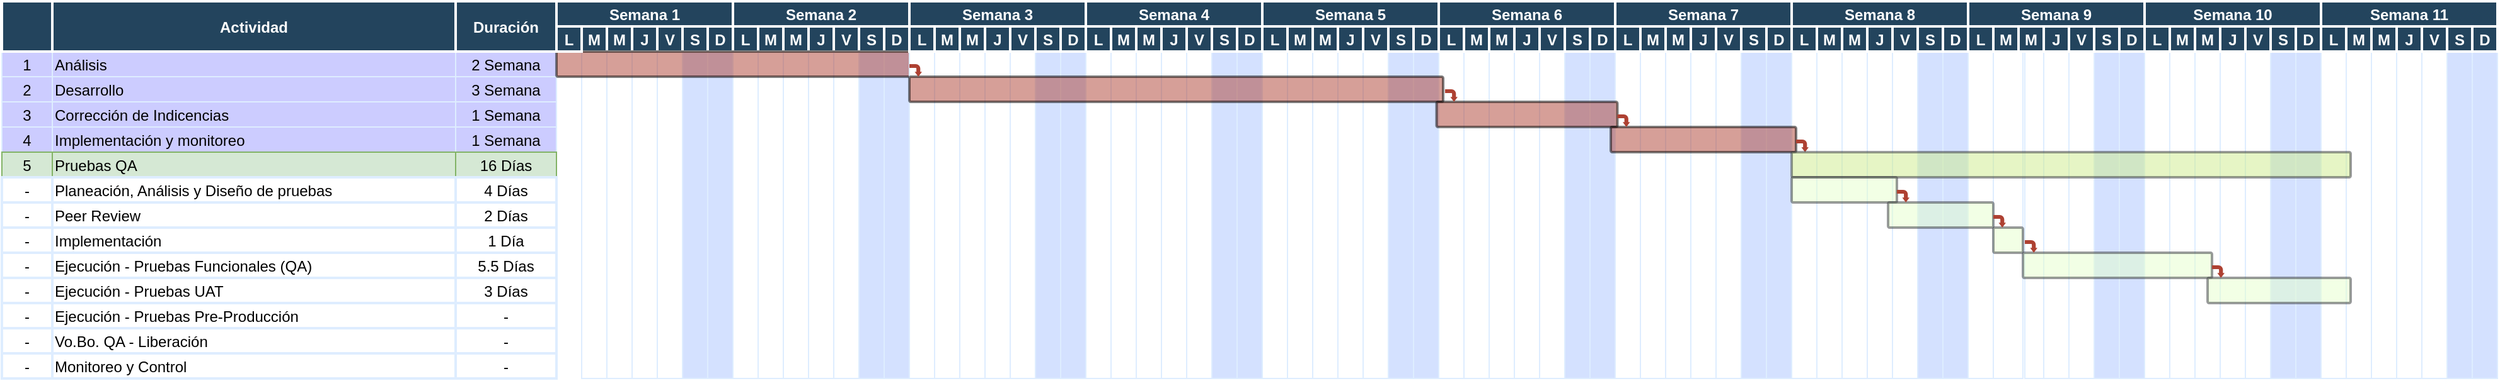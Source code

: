<mxfile version="22.1.18" type="github">
  <diagram name="Page-1" id="8378b5f6-a2b2-b727-a746-972ab9d02e00">
    <mxGraphModel dx="1467" dy="807" grid="1" gridSize="10" guides="1" tooltips="1" connect="0" arrows="1" fold="1" page="1" pageScale="1.5" pageWidth="1169" pageHeight="827" background="none" math="0" shadow="0">
      <root>
        <mxCell id="0" />
        <mxCell id="1" parent="0" />
        <mxCell id="63" value="1" style="strokeColor=#DEEDFF;fillColor=#CCCCFF;" parent="1" vertex="1">
          <mxGeometry x="246.5" y="380" width="40" height="20" as="geometry" />
        </mxCell>
        <mxCell id="64" value="Análisis" style="align=left;strokeColor=#DEEDFF;fillColor=#CCCCFF;" parent="1" vertex="1">
          <mxGeometry x="286.5" y="380" width="320" height="20" as="geometry" />
        </mxCell>
        <mxCell id="65" value="2 Semana" style="strokeColor=#DEEDFF;fillColor=#CCCCFF;" parent="1" vertex="1">
          <mxGeometry x="606.5" y="380" width="80.0" height="20" as="geometry" />
        </mxCell>
        <mxCell id="69" value="2" style="strokeColor=#DEEDFF;fillColor=#CCCCFF;" parent="1" vertex="1">
          <mxGeometry x="246.5" y="400.0" width="40" height="20" as="geometry" />
        </mxCell>
        <mxCell id="70" value="Desarrollo" style="align=left;strokeColor=#DEEDFF;fillColor=#CCCCFF;" parent="1" vertex="1">
          <mxGeometry x="286.5" y="400.0" width="320.0" height="20" as="geometry" />
        </mxCell>
        <mxCell id="71" value="3 Semana" style="strokeColor=#DEEDFF;fillColor=#CCCCFF;" parent="1" vertex="1">
          <mxGeometry x="606.5" y="400.0" width="80.0" height="20" as="geometry" />
        </mxCell>
        <mxCell id="74" value="3" style="strokeColor=#DEEDFF;fillColor=#CCCCFF;" parent="1" vertex="1">
          <mxGeometry x="246.5" y="420.0" width="40" height="20" as="geometry" />
        </mxCell>
        <mxCell id="75" value="Corrección de Indicencias" style="align=left;strokeColor=#DEEDFF;fillColor=#CCCCFF;" parent="1" vertex="1">
          <mxGeometry x="286.5" y="420.0" width="320.0" height="20.0" as="geometry" />
        </mxCell>
        <mxCell id="76" value="1 Semana" style="strokeColor=#DEEDFF;fillColor=#CCCCFF;" parent="1" vertex="1">
          <mxGeometry x="606.5" y="420.0" width="80.0" height="20" as="geometry" />
        </mxCell>
        <mxCell id="79" value="4" style="strokeColor=#DEEDFF;fillColor=#CCCCFF;" parent="1" vertex="1">
          <mxGeometry x="246.5" y="440.0" width="40" height="20" as="geometry" />
        </mxCell>
        <mxCell id="80" value="Implementación y monitoreo" style="align=left;strokeColor=#DEEDFF;fillColor=#CCCCFF;" parent="1" vertex="1">
          <mxGeometry x="286.5" y="440.0" width="320" height="20" as="geometry" />
        </mxCell>
        <mxCell id="81" value="1 Semana" style="strokeColor=#DEEDFF;fillColor=#CCCCFF;" parent="1" vertex="1">
          <mxGeometry x="606.5" y="440.0" width="80.0" height="20" as="geometry" />
        </mxCell>
        <mxCell id="84" value="5" style="strokeColor=#82b366;fillColor=#d5e8d4;" parent="1" vertex="1">
          <mxGeometry x="246.5" y="460.0" width="40" height="20" as="geometry" />
        </mxCell>
        <mxCell id="85" value="Pruebas QA" style="align=left;strokeColor=#82b366;fillColor=#d5e8d4;" parent="1" vertex="1">
          <mxGeometry x="286.5" y="460.0" width="320.0" height="20" as="geometry" />
        </mxCell>
        <mxCell id="86" value="16 Días" style="strokeColor=#82b366;fillColor=#d5e8d4;" parent="1" vertex="1">
          <mxGeometry x="606.5" y="460.0" width="80.0" height="20" as="geometry" />
        </mxCell>
        <mxCell id="89" value="-" style="strokeColor=#DEEDFF;strokeWidth=2;" parent="1" vertex="1">
          <mxGeometry x="246.5" y="480.0" width="40" height="20" as="geometry" />
        </mxCell>
        <mxCell id="90" value="Planeación, Análisis y Diseño de pruebas" style="align=left;strokeColor=#DEEDFF;strokeWidth=2;" parent="1" vertex="1">
          <mxGeometry x="286.5" y="480.0" width="320.0" height="20" as="geometry" />
        </mxCell>
        <mxCell id="91" value="4 Días" style="strokeColor=#DEEDFF;strokeWidth=2;" parent="1" vertex="1">
          <mxGeometry x="606.5" y="480.0" width="80.0" height="20" as="geometry" />
        </mxCell>
        <mxCell id="94" value="-" style="strokeColor=#DEEDFF;strokeWidth=2;" parent="1" vertex="1">
          <mxGeometry x="246.5" y="500.0" width="40" height="20" as="geometry" />
        </mxCell>
        <mxCell id="95" value="Peer Review" style="align=left;strokeColor=#DEEDFF;strokeWidth=2;" parent="1" vertex="1">
          <mxGeometry x="286.5" y="500.0" width="320.0" height="20" as="geometry" />
        </mxCell>
        <mxCell id="96" value="2 Días" style="strokeColor=#DEEDFF;strokeWidth=2;" parent="1" vertex="1">
          <mxGeometry x="606.5" y="500.0" width="80.0" height="20" as="geometry" />
        </mxCell>
        <mxCell id="99" value="-" style="strokeColor=#DEEDFF;fillColor=#FFFFFF;strokeWidth=2;" parent="1" vertex="1">
          <mxGeometry x="246.5" y="520.0" width="40" height="20" as="geometry" />
        </mxCell>
        <mxCell id="100" value="Implementación" style="align=left;strokeColor=#DEEDFF;fillColor=#FFFFFF;strokeWidth=2;" parent="1" vertex="1">
          <mxGeometry x="286.5" y="520.0" width="320.0" height="20" as="geometry" />
        </mxCell>
        <mxCell id="101" value="1 Día" style="strokeColor=#DEEDFF;fillColor=#FFFFFF;strokeWidth=2;" parent="1" vertex="1">
          <mxGeometry x="606.5" y="520.0" width="80.0" height="20" as="geometry" />
        </mxCell>
        <mxCell id="104" value="-" style="strokeColor=#DEEDFF;fillColor=#FFFFFF;strokeWidth=2;" parent="1" vertex="1">
          <mxGeometry x="246.5" y="540.0" width="40" height="20" as="geometry" />
        </mxCell>
        <mxCell id="105" value="Ejecución - Pruebas Funcionales (QA)" style="align=left;strokeColor=#DEEDFF;fillColor=#FFFFFF;strokeWidth=2;" parent="1" vertex="1">
          <mxGeometry x="286.5" y="540.0" width="320.0" height="20.0" as="geometry" />
        </mxCell>
        <mxCell id="106" value="5.5 Días" style="strokeColor=#DEEDFF;fillColor=#FFFFFF;strokeWidth=2;" parent="1" vertex="1">
          <mxGeometry x="606.5" y="540.0" width="80.0" height="20" as="geometry" />
        </mxCell>
        <mxCell id="194" value="" style="strokeColor=#DEEDFF" parent="1" vertex="1">
          <mxGeometry x="706.5" y="380" width="20" height="260" as="geometry" />
        </mxCell>
        <mxCell id="195" value="" style="strokeColor=#DEEDFF" parent="1" vertex="1">
          <mxGeometry x="726.5" y="380" width="20" height="260" as="geometry" />
        </mxCell>
        <mxCell id="196" value="" style="strokeColor=#DEEDFF" parent="1" vertex="1">
          <mxGeometry x="746.5" y="380" width="20" height="260" as="geometry" />
        </mxCell>
        <mxCell id="197" value="" style="strokeColor=#DEEDFF" parent="1" vertex="1">
          <mxGeometry x="766.5" y="380" width="20" height="260" as="geometry" />
        </mxCell>
        <mxCell id="198" value="" style="strokeColor=#DEEDFF;fillColor=#D4E1FF" parent="1" vertex="1">
          <mxGeometry x="786.5" y="380" width="20" height="260" as="geometry" />
        </mxCell>
        <mxCell id="199" value="" style="strokeColor=#DEEDFF;fillColor=#D4E1FF" parent="1" vertex="1">
          <mxGeometry x="806.5" y="380" width="20" height="260" as="geometry" />
        </mxCell>
        <mxCell id="200" value="" style="strokeColor=#DEEDFF" parent="1" vertex="1">
          <mxGeometry x="826.5" y="380" width="20" height="260" as="geometry" />
        </mxCell>
        <mxCell id="201" value="" style="strokeColor=#DEEDFF" parent="1" vertex="1">
          <mxGeometry x="846.5" y="380" width="20" height="260" as="geometry" />
        </mxCell>
        <mxCell id="202" value="" style="strokeColor=#DEEDFF" parent="1" vertex="1">
          <mxGeometry x="866.5" y="380" width="20" height="260" as="geometry" />
        </mxCell>
        <mxCell id="203" value="" style="strokeColor=#DEEDFF" parent="1" vertex="1">
          <mxGeometry x="886.5" y="380" width="20" height="260" as="geometry" />
        </mxCell>
        <mxCell id="204" value="" style="strokeColor=#DEEDFF" parent="1" vertex="1">
          <mxGeometry x="906.5" y="380" width="20" height="260" as="geometry" />
        </mxCell>
        <mxCell id="205" value="" style="strokeColor=#DEEDFF;fillColor=#D4E1FF" parent="1" vertex="1">
          <mxGeometry x="926.5" y="380" width="20" height="260" as="geometry" />
        </mxCell>
        <mxCell id="206" value="" style="strokeColor=#DEEDFF;fillColor=#D4E1FF" parent="1" vertex="1">
          <mxGeometry x="946.5" y="380" width="20" height="260" as="geometry" />
        </mxCell>
        <mxCell id="2" value="Actividad" style="fillColor=#23445D;strokeColor=#FFFFFF;strokeWidth=2;fontColor=#FFFFFF;fontStyle=1" parent="1" vertex="1">
          <mxGeometry x="286.5" y="340" width="320" height="40" as="geometry" />
        </mxCell>
        <mxCell id="3" value="" style="fillColor=#23445D;strokeColor=#FFFFFF;strokeWidth=2;fontColor=#FFFFFF;fontStyle=1" parent="1" vertex="1">
          <mxGeometry x="246.5" y="340" width="40" height="40" as="geometry" />
        </mxCell>
        <mxCell id="4" value="Semana 1" style="fillColor=#23445D;strokeColor=#FFFFFF;strokeWidth=2;fontColor=#FFFFFF;fontStyle=1" parent="1" vertex="1">
          <mxGeometry x="686.5" y="340.0" width="140" height="20" as="geometry" />
        </mxCell>
        <mxCell id="6" value="M" style="fillColor=#23445D;strokeColor=#FFFFFF;strokeWidth=2;fontColor=#FFFFFF;fontStyle=1" parent="1" vertex="1">
          <mxGeometry x="706.5" y="360.0" width="20" height="20" as="geometry" />
        </mxCell>
        <mxCell id="7" value="M" style="fillColor=#23445D;strokeColor=#FFFFFF;strokeWidth=2;fontColor=#FFFFFF;fontStyle=1" parent="1" vertex="1">
          <mxGeometry x="726.5" y="360.0" width="20" height="20" as="geometry" />
        </mxCell>
        <mxCell id="8" value="J" style="fillColor=#23445D;strokeColor=#FFFFFF;strokeWidth=2;fontColor=#FFFFFF;fontStyle=1" parent="1" vertex="1">
          <mxGeometry x="746.5" y="360.0" width="20" height="20" as="geometry" />
        </mxCell>
        <mxCell id="9" value="V" style="fillColor=#23445D;strokeColor=#FFFFFF;strokeWidth=2;fontColor=#FFFFFF;fontStyle=1" parent="1" vertex="1">
          <mxGeometry x="766.5" y="360.0" width="20" height="20" as="geometry" />
        </mxCell>
        <mxCell id="10" value="S" style="fillColor=#23445D;strokeColor=#FFFFFF;strokeWidth=2;fontColor=#FFFFFF;fontStyle=1" parent="1" vertex="1">
          <mxGeometry x="786.5" y="360.0" width="20" height="20" as="geometry" />
        </mxCell>
        <mxCell id="11" value="D" style="fillColor=#23445D;strokeColor=#FFFFFF;strokeWidth=2;fontColor=#FFFFFF;fontStyle=1" parent="1" vertex="1">
          <mxGeometry x="806.5" y="360.0" width="20" height="20" as="geometry" />
        </mxCell>
        <mxCell id="12" value="Duración" style="fillColor=#23445D;strokeColor=#FFFFFF;strokeWidth=2;fontColor=#FFFFFF;fontStyle=1" parent="1" vertex="1">
          <mxGeometry x="606.5" y="340.0" width="80.0" height="40.0" as="geometry" />
        </mxCell>
        <mxCell id="15" value="Semana 2" style="fillColor=#23445D;strokeColor=#FFFFFF;strokeWidth=2;fontColor=#FFFFFF;fontStyle=1" parent="1" vertex="1">
          <mxGeometry x="826.5" y="340.0" width="140" height="20" as="geometry" />
        </mxCell>
        <mxCell id="16" value="L" style="fillColor=#23445D;strokeColor=#FFFFFF;strokeWidth=2;fontColor=#FFFFFF;fontStyle=1" parent="1" vertex="1">
          <mxGeometry x="826.5" y="360.0" width="20" height="20" as="geometry" />
        </mxCell>
        <mxCell id="17" value="M" style="fillColor=#23445D;strokeColor=#FFFFFF;strokeWidth=2;fontColor=#FFFFFF;fontStyle=1" parent="1" vertex="1">
          <mxGeometry x="846.5" y="360.0" width="20" height="20" as="geometry" />
        </mxCell>
        <mxCell id="18" value="M" style="fillColor=#23445D;strokeColor=#FFFFFF;strokeWidth=2;fontColor=#FFFFFF;fontStyle=1" parent="1" vertex="1">
          <mxGeometry x="866.5" y="360.0" width="20" height="20" as="geometry" />
        </mxCell>
        <mxCell id="19" value="J" style="fillColor=#23445D;strokeColor=#FFFFFF;strokeWidth=2;fontColor=#FFFFFF;fontStyle=1" parent="1" vertex="1">
          <mxGeometry x="886.5" y="360.0" width="20" height="20" as="geometry" />
        </mxCell>
        <mxCell id="20" value="V" style="fillColor=#23445D;strokeColor=#FFFFFF;strokeWidth=2;fontColor=#FFFFFF;fontStyle=1" parent="1" vertex="1">
          <mxGeometry x="906.5" y="360.0" width="20" height="20" as="geometry" />
        </mxCell>
        <mxCell id="21" value="S" style="fillColor=#23445D;strokeColor=#FFFFFF;strokeWidth=2;fontColor=#FFFFFF;fontStyle=1" parent="1" vertex="1">
          <mxGeometry x="926.5" y="360.0" width="20" height="20" as="geometry" />
        </mxCell>
        <mxCell id="22" value="D" style="fillColor=#23445D;strokeColor=#FFFFFF;strokeWidth=2;fontColor=#FFFFFF;fontStyle=1" parent="1" vertex="1">
          <mxGeometry x="946.5" y="360.0" width="20" height="20" as="geometry" />
        </mxCell>
        <mxCell id="242" value="" style="shape=mxgraph.flowchart.process;fillColor=#AE4132;strokeColor=#000000;strokeWidth=2;opacity=50" parent="1" vertex="1">
          <mxGeometry x="686.5" y="380" width="283.5" height="20" as="geometry" />
        </mxCell>
        <mxCell id="0TEdr6XwHTBYmzNy-4LU-257" value="" style="strokeColor=#DEEDFF" vertex="1" parent="1">
          <mxGeometry x="966.5" y="380" width="20" height="260" as="geometry" />
        </mxCell>
        <mxCell id="0TEdr6XwHTBYmzNy-4LU-258" value="" style="strokeColor=#DEEDFF" vertex="1" parent="1">
          <mxGeometry x="986.5" y="380" width="20" height="260" as="geometry" />
        </mxCell>
        <mxCell id="0TEdr6XwHTBYmzNy-4LU-259" value="" style="strokeColor=#DEEDFF" vertex="1" parent="1">
          <mxGeometry x="1006.5" y="380" width="20" height="260" as="geometry" />
        </mxCell>
        <mxCell id="0TEdr6XwHTBYmzNy-4LU-260" value="" style="strokeColor=#DEEDFF" vertex="1" parent="1">
          <mxGeometry x="1026.5" y="380" width="20" height="260" as="geometry" />
        </mxCell>
        <mxCell id="0TEdr6XwHTBYmzNy-4LU-261" value="" style="strokeColor=#DEEDFF" vertex="1" parent="1">
          <mxGeometry x="1046.5" y="380" width="20" height="260" as="geometry" />
        </mxCell>
        <mxCell id="0TEdr6XwHTBYmzNy-4LU-262" value="" style="strokeColor=#DEEDFF;fillColor=#D4E1FF" vertex="1" parent="1">
          <mxGeometry x="1066.5" y="380" width="20" height="260" as="geometry" />
        </mxCell>
        <mxCell id="0TEdr6XwHTBYmzNy-4LU-263" value="" style="strokeColor=#DEEDFF;fillColor=#D4E1FF" vertex="1" parent="1">
          <mxGeometry x="1086.5" y="380" width="20" height="260" as="geometry" />
        </mxCell>
        <mxCell id="0TEdr6XwHTBYmzNy-4LU-264" value="Semana 3" style="fillColor=#23445D;strokeColor=#FFFFFF;strokeWidth=2;fontColor=#FFFFFF;fontStyle=1" vertex="1" parent="1">
          <mxGeometry x="966.5" y="340.0" width="140" height="20" as="geometry" />
        </mxCell>
        <mxCell id="0TEdr6XwHTBYmzNy-4LU-265" value="L" style="fillColor=#23445D;strokeColor=#FFFFFF;strokeWidth=2;fontColor=#FFFFFF;fontStyle=1" vertex="1" parent="1">
          <mxGeometry x="966.5" y="360.0" width="20" height="20" as="geometry" />
        </mxCell>
        <mxCell id="0TEdr6XwHTBYmzNy-4LU-266" value="M" style="fillColor=#23445D;strokeColor=#FFFFFF;strokeWidth=2;fontColor=#FFFFFF;fontStyle=1" vertex="1" parent="1">
          <mxGeometry x="986.5" y="360.0" width="20" height="20" as="geometry" />
        </mxCell>
        <mxCell id="0TEdr6XwHTBYmzNy-4LU-267" value="M" style="fillColor=#23445D;strokeColor=#FFFFFF;strokeWidth=2;fontColor=#FFFFFF;fontStyle=1" vertex="1" parent="1">
          <mxGeometry x="1006.5" y="360.0" width="20" height="20" as="geometry" />
        </mxCell>
        <mxCell id="0TEdr6XwHTBYmzNy-4LU-268" value="J" style="fillColor=#23445D;strokeColor=#FFFFFF;strokeWidth=2;fontColor=#FFFFFF;fontStyle=1" vertex="1" parent="1">
          <mxGeometry x="1026.5" y="360.0" width="20" height="20" as="geometry" />
        </mxCell>
        <mxCell id="0TEdr6XwHTBYmzNy-4LU-269" value="V" style="fillColor=#23445D;strokeColor=#FFFFFF;strokeWidth=2;fontColor=#FFFFFF;fontStyle=1" vertex="1" parent="1">
          <mxGeometry x="1046.5" y="360.0" width="20" height="20" as="geometry" />
        </mxCell>
        <mxCell id="0TEdr6XwHTBYmzNy-4LU-270" value="S" style="fillColor=#23445D;strokeColor=#FFFFFF;strokeWidth=2;fontColor=#FFFFFF;fontStyle=1" vertex="1" parent="1">
          <mxGeometry x="1066.5" y="360.0" width="20" height="20" as="geometry" />
        </mxCell>
        <mxCell id="0TEdr6XwHTBYmzNy-4LU-271" value="D" style="fillColor=#23445D;strokeColor=#FFFFFF;strokeWidth=2;fontColor=#FFFFFF;fontStyle=1" vertex="1" parent="1">
          <mxGeometry x="1086.5" y="360.0" width="20" height="20" as="geometry" />
        </mxCell>
        <mxCell id="0TEdr6XwHTBYmzNy-4LU-272" value="" style="strokeColor=#DEEDFF" vertex="1" parent="1">
          <mxGeometry x="1106.5" y="380" width="20" height="260" as="geometry" />
        </mxCell>
        <mxCell id="0TEdr6XwHTBYmzNy-4LU-273" value="" style="strokeColor=#DEEDFF" vertex="1" parent="1">
          <mxGeometry x="1126.5" y="380" width="20" height="260" as="geometry" />
        </mxCell>
        <mxCell id="0TEdr6XwHTBYmzNy-4LU-274" value="" style="strokeColor=#DEEDFF" vertex="1" parent="1">
          <mxGeometry x="1146.5" y="380" width="20" height="260" as="geometry" />
        </mxCell>
        <mxCell id="0TEdr6XwHTBYmzNy-4LU-275" value="" style="strokeColor=#DEEDFF" vertex="1" parent="1">
          <mxGeometry x="1166.5" y="380" width="20" height="260" as="geometry" />
        </mxCell>
        <mxCell id="0TEdr6XwHTBYmzNy-4LU-276" value="" style="strokeColor=#DEEDFF" vertex="1" parent="1">
          <mxGeometry x="1186.5" y="380" width="20" height="260" as="geometry" />
        </mxCell>
        <mxCell id="0TEdr6XwHTBYmzNy-4LU-277" value="" style="strokeColor=#DEEDFF;fillColor=#D4E1FF" vertex="1" parent="1">
          <mxGeometry x="1206.5" y="380" width="20" height="260" as="geometry" />
        </mxCell>
        <mxCell id="0TEdr6XwHTBYmzNy-4LU-278" value="" style="strokeColor=#DEEDFF;fillColor=#D4E1FF" vertex="1" parent="1">
          <mxGeometry x="1226.5" y="380" width="20" height="260" as="geometry" />
        </mxCell>
        <mxCell id="0TEdr6XwHTBYmzNy-4LU-279" value="Semana 4" style="fillColor=#23445D;strokeColor=#FFFFFF;strokeWidth=2;fontColor=#FFFFFF;fontStyle=1" vertex="1" parent="1">
          <mxGeometry x="1106.5" y="340.0" width="140" height="20" as="geometry" />
        </mxCell>
        <mxCell id="0TEdr6XwHTBYmzNy-4LU-280" value="L" style="fillColor=#23445D;strokeColor=#FFFFFF;strokeWidth=2;fontColor=#FFFFFF;fontStyle=1" vertex="1" parent="1">
          <mxGeometry x="1106.5" y="360.0" width="20" height="20" as="geometry" />
        </mxCell>
        <mxCell id="0TEdr6XwHTBYmzNy-4LU-281" value="M" style="fillColor=#23445D;strokeColor=#FFFFFF;strokeWidth=2;fontColor=#FFFFFF;fontStyle=1" vertex="1" parent="1">
          <mxGeometry x="1126.5" y="360.0" width="20" height="20" as="geometry" />
        </mxCell>
        <mxCell id="0TEdr6XwHTBYmzNy-4LU-282" value="M" style="fillColor=#23445D;strokeColor=#FFFFFF;strokeWidth=2;fontColor=#FFFFFF;fontStyle=1" vertex="1" parent="1">
          <mxGeometry x="1146.5" y="360.0" width="20" height="20" as="geometry" />
        </mxCell>
        <mxCell id="0TEdr6XwHTBYmzNy-4LU-283" value="J" style="fillColor=#23445D;strokeColor=#FFFFFF;strokeWidth=2;fontColor=#FFFFFF;fontStyle=1" vertex="1" parent="1">
          <mxGeometry x="1166.5" y="360.0" width="20" height="20" as="geometry" />
        </mxCell>
        <mxCell id="0TEdr6XwHTBYmzNy-4LU-284" value="V" style="fillColor=#23445D;strokeColor=#FFFFFF;strokeWidth=2;fontColor=#FFFFFF;fontStyle=1" vertex="1" parent="1">
          <mxGeometry x="1186.5" y="360.0" width="20" height="20" as="geometry" />
        </mxCell>
        <mxCell id="0TEdr6XwHTBYmzNy-4LU-285" value="S" style="fillColor=#23445D;strokeColor=#FFFFFF;strokeWidth=2;fontColor=#FFFFFF;fontStyle=1" vertex="1" parent="1">
          <mxGeometry x="1206.5" y="360.0" width="20" height="20" as="geometry" />
        </mxCell>
        <mxCell id="0TEdr6XwHTBYmzNy-4LU-286" value="D" style="fillColor=#23445D;strokeColor=#FFFFFF;strokeWidth=2;fontColor=#FFFFFF;fontStyle=1" vertex="1" parent="1">
          <mxGeometry x="1226.5" y="360.0" width="20" height="20" as="geometry" />
        </mxCell>
        <mxCell id="0TEdr6XwHTBYmzNy-4LU-287" value="" style="strokeColor=#DEEDFF" vertex="1" parent="1">
          <mxGeometry x="1246.5" y="380" width="20" height="260" as="geometry" />
        </mxCell>
        <mxCell id="0TEdr6XwHTBYmzNy-4LU-288" value="" style="strokeColor=#DEEDFF" vertex="1" parent="1">
          <mxGeometry x="1266.5" y="380" width="20" height="260" as="geometry" />
        </mxCell>
        <mxCell id="0TEdr6XwHTBYmzNy-4LU-289" value="" style="strokeColor=#DEEDFF" vertex="1" parent="1">
          <mxGeometry x="1286.5" y="380" width="20" height="260" as="geometry" />
        </mxCell>
        <mxCell id="0TEdr6XwHTBYmzNy-4LU-290" value="" style="strokeColor=#DEEDFF" vertex="1" parent="1">
          <mxGeometry x="1306.5" y="380" width="20" height="260" as="geometry" />
        </mxCell>
        <mxCell id="0TEdr6XwHTBYmzNy-4LU-291" value="" style="strokeColor=#DEEDFF" vertex="1" parent="1">
          <mxGeometry x="1326.5" y="380" width="20" height="260" as="geometry" />
        </mxCell>
        <mxCell id="0TEdr6XwHTBYmzNy-4LU-292" value="" style="strokeColor=#DEEDFF;fillColor=#D4E1FF" vertex="1" parent="1">
          <mxGeometry x="1346.5" y="380" width="20" height="260" as="geometry" />
        </mxCell>
        <mxCell id="0TEdr6XwHTBYmzNy-4LU-293" value="" style="strokeColor=#DEEDFF;fillColor=#D4E1FF" vertex="1" parent="1">
          <mxGeometry x="1366.5" y="380" width="20" height="260" as="geometry" />
        </mxCell>
        <mxCell id="0TEdr6XwHTBYmzNy-4LU-294" value="Semana 5" style="fillColor=#23445D;strokeColor=#FFFFFF;strokeWidth=2;fontColor=#FFFFFF;fontStyle=1" vertex="1" parent="1">
          <mxGeometry x="1246.5" y="340.0" width="140" height="20" as="geometry" />
        </mxCell>
        <mxCell id="0TEdr6XwHTBYmzNy-4LU-295" value="L" style="fillColor=#23445D;strokeColor=#FFFFFF;strokeWidth=2;fontColor=#FFFFFF;fontStyle=1" vertex="1" parent="1">
          <mxGeometry x="1246.5" y="360.0" width="20" height="20" as="geometry" />
        </mxCell>
        <mxCell id="0TEdr6XwHTBYmzNy-4LU-296" value="M" style="fillColor=#23445D;strokeColor=#FFFFFF;strokeWidth=2;fontColor=#FFFFFF;fontStyle=1" vertex="1" parent="1">
          <mxGeometry x="1266.5" y="360.0" width="20" height="20" as="geometry" />
        </mxCell>
        <mxCell id="0TEdr6XwHTBYmzNy-4LU-297" value="M" style="fillColor=#23445D;strokeColor=#FFFFFF;strokeWidth=2;fontColor=#FFFFFF;fontStyle=1" vertex="1" parent="1">
          <mxGeometry x="1286.5" y="360.0" width="20" height="20" as="geometry" />
        </mxCell>
        <mxCell id="0TEdr6XwHTBYmzNy-4LU-298" value="J" style="fillColor=#23445D;strokeColor=#FFFFFF;strokeWidth=2;fontColor=#FFFFFF;fontStyle=1" vertex="1" parent="1">
          <mxGeometry x="1306.5" y="360.0" width="20" height="20" as="geometry" />
        </mxCell>
        <mxCell id="0TEdr6XwHTBYmzNy-4LU-299" value="V" style="fillColor=#23445D;strokeColor=#FFFFFF;strokeWidth=2;fontColor=#FFFFFF;fontStyle=1" vertex="1" parent="1">
          <mxGeometry x="1326.5" y="360.0" width="20" height="20" as="geometry" />
        </mxCell>
        <mxCell id="0TEdr6XwHTBYmzNy-4LU-300" value="S" style="fillColor=#23445D;strokeColor=#FFFFFF;strokeWidth=2;fontColor=#FFFFFF;fontStyle=1" vertex="1" parent="1">
          <mxGeometry x="1346.5" y="360.0" width="20" height="20" as="geometry" />
        </mxCell>
        <mxCell id="0TEdr6XwHTBYmzNy-4LU-301" value="D" style="fillColor=#23445D;strokeColor=#FFFFFF;strokeWidth=2;fontColor=#FFFFFF;fontStyle=1" vertex="1" parent="1">
          <mxGeometry x="1366.5" y="360.0" width="20" height="20" as="geometry" />
        </mxCell>
        <mxCell id="0TEdr6XwHTBYmzNy-4LU-302" value="" style="strokeColor=#DEEDFF" vertex="1" parent="1">
          <mxGeometry x="1386.5" y="380" width="20" height="260" as="geometry" />
        </mxCell>
        <mxCell id="0TEdr6XwHTBYmzNy-4LU-303" value="" style="strokeColor=#DEEDFF" vertex="1" parent="1">
          <mxGeometry x="1406.5" y="380" width="20" height="260" as="geometry" />
        </mxCell>
        <mxCell id="0TEdr6XwHTBYmzNy-4LU-304" value="" style="strokeColor=#DEEDFF" vertex="1" parent="1">
          <mxGeometry x="1426.5" y="380" width="20" height="260" as="geometry" />
        </mxCell>
        <mxCell id="0TEdr6XwHTBYmzNy-4LU-305" value="" style="strokeColor=#DEEDFF" vertex="1" parent="1">
          <mxGeometry x="1446.5" y="380" width="20" height="260" as="geometry" />
        </mxCell>
        <mxCell id="0TEdr6XwHTBYmzNy-4LU-306" value="" style="strokeColor=#DEEDFF" vertex="1" parent="1">
          <mxGeometry x="1466.5" y="380" width="20" height="260" as="geometry" />
        </mxCell>
        <mxCell id="0TEdr6XwHTBYmzNy-4LU-307" value="" style="strokeColor=#DEEDFF;fillColor=#D4E1FF" vertex="1" parent="1">
          <mxGeometry x="1486.5" y="380" width="20" height="260" as="geometry" />
        </mxCell>
        <mxCell id="0TEdr6XwHTBYmzNy-4LU-308" value="" style="strokeColor=#DEEDFF;fillColor=#D4E1FF" vertex="1" parent="1">
          <mxGeometry x="1506.5" y="380" width="20" height="260" as="geometry" />
        </mxCell>
        <mxCell id="0TEdr6XwHTBYmzNy-4LU-309" value="Semana 6" style="fillColor=#23445D;strokeColor=#FFFFFF;strokeWidth=2;fontColor=#FFFFFF;fontStyle=1" vertex="1" parent="1">
          <mxGeometry x="1386.5" y="340.0" width="140" height="20" as="geometry" />
        </mxCell>
        <mxCell id="0TEdr6XwHTBYmzNy-4LU-310" value="L" style="fillColor=#23445D;strokeColor=#FFFFFF;strokeWidth=2;fontColor=#FFFFFF;fontStyle=1" vertex="1" parent="1">
          <mxGeometry x="1386.5" y="360.0" width="20" height="20" as="geometry" />
        </mxCell>
        <mxCell id="0TEdr6XwHTBYmzNy-4LU-311" value="M" style="fillColor=#23445D;strokeColor=#FFFFFF;strokeWidth=2;fontColor=#FFFFFF;fontStyle=1" vertex="1" parent="1">
          <mxGeometry x="1406.5" y="360.0" width="20" height="20" as="geometry" />
        </mxCell>
        <mxCell id="0TEdr6XwHTBYmzNy-4LU-312" value="M" style="fillColor=#23445D;strokeColor=#FFFFFF;strokeWidth=2;fontColor=#FFFFFF;fontStyle=1" vertex="1" parent="1">
          <mxGeometry x="1426.5" y="360.0" width="20" height="20" as="geometry" />
        </mxCell>
        <mxCell id="0TEdr6XwHTBYmzNy-4LU-313" value="J" style="fillColor=#23445D;strokeColor=#FFFFFF;strokeWidth=2;fontColor=#FFFFFF;fontStyle=1" vertex="1" parent="1">
          <mxGeometry x="1446.5" y="360.0" width="20" height="20" as="geometry" />
        </mxCell>
        <mxCell id="0TEdr6XwHTBYmzNy-4LU-314" value="V" style="fillColor=#23445D;strokeColor=#FFFFFF;strokeWidth=2;fontColor=#FFFFFF;fontStyle=1" vertex="1" parent="1">
          <mxGeometry x="1466.5" y="360.0" width="20" height="20" as="geometry" />
        </mxCell>
        <mxCell id="0TEdr6XwHTBYmzNy-4LU-315" value="S" style="fillColor=#23445D;strokeColor=#FFFFFF;strokeWidth=2;fontColor=#FFFFFF;fontStyle=1" vertex="1" parent="1">
          <mxGeometry x="1486.5" y="360.0" width="20" height="20" as="geometry" />
        </mxCell>
        <mxCell id="0TEdr6XwHTBYmzNy-4LU-316" value="D" style="fillColor=#23445D;strokeColor=#FFFFFF;strokeWidth=2;fontColor=#FFFFFF;fontStyle=1" vertex="1" parent="1">
          <mxGeometry x="1506.5" y="360.0" width="20" height="20" as="geometry" />
        </mxCell>
        <mxCell id="0TEdr6XwHTBYmzNy-4LU-317" value="" style="strokeColor=#DEEDFF" vertex="1" parent="1">
          <mxGeometry x="1526.5" y="380" width="20" height="260" as="geometry" />
        </mxCell>
        <mxCell id="0TEdr6XwHTBYmzNy-4LU-318" value="" style="strokeColor=#DEEDFF" vertex="1" parent="1">
          <mxGeometry x="1546.5" y="380" width="20" height="260" as="geometry" />
        </mxCell>
        <mxCell id="0TEdr6XwHTBYmzNy-4LU-319" value="" style="strokeColor=#DEEDFF" vertex="1" parent="1">
          <mxGeometry x="1566.5" y="380" width="20" height="260" as="geometry" />
        </mxCell>
        <mxCell id="0TEdr6XwHTBYmzNy-4LU-320" value="" style="strokeColor=#DEEDFF" vertex="1" parent="1">
          <mxGeometry x="1586.5" y="380" width="20" height="260" as="geometry" />
        </mxCell>
        <mxCell id="0TEdr6XwHTBYmzNy-4LU-321" value="" style="strokeColor=#DEEDFF" vertex="1" parent="1">
          <mxGeometry x="1606.5" y="380" width="20" height="260" as="geometry" />
        </mxCell>
        <mxCell id="0TEdr6XwHTBYmzNy-4LU-322" value="" style="strokeColor=#DEEDFF;fillColor=#D4E1FF" vertex="1" parent="1">
          <mxGeometry x="1626.5" y="380" width="20" height="260" as="geometry" />
        </mxCell>
        <mxCell id="0TEdr6XwHTBYmzNy-4LU-323" value="" style="strokeColor=#DEEDFF;fillColor=#D4E1FF" vertex="1" parent="1">
          <mxGeometry x="1646.5" y="380" width="20" height="260" as="geometry" />
        </mxCell>
        <mxCell id="0TEdr6XwHTBYmzNy-4LU-324" value="Semana 7" style="fillColor=#23445D;strokeColor=#FFFFFF;strokeWidth=2;fontColor=#FFFFFF;fontStyle=1" vertex="1" parent="1">
          <mxGeometry x="1526.5" y="340.0" width="140" height="20" as="geometry" />
        </mxCell>
        <mxCell id="0TEdr6XwHTBYmzNy-4LU-325" value="L" style="fillColor=#23445D;strokeColor=#FFFFFF;strokeWidth=2;fontColor=#FFFFFF;fontStyle=1" vertex="1" parent="1">
          <mxGeometry x="1526.5" y="360.0" width="20" height="20" as="geometry" />
        </mxCell>
        <mxCell id="0TEdr6XwHTBYmzNy-4LU-326" value="M" style="fillColor=#23445D;strokeColor=#FFFFFF;strokeWidth=2;fontColor=#FFFFFF;fontStyle=1" vertex="1" parent="1">
          <mxGeometry x="1546.5" y="360.0" width="20" height="20" as="geometry" />
        </mxCell>
        <mxCell id="0TEdr6XwHTBYmzNy-4LU-327" value="M" style="fillColor=#23445D;strokeColor=#FFFFFF;strokeWidth=2;fontColor=#FFFFFF;fontStyle=1" vertex="1" parent="1">
          <mxGeometry x="1566.5" y="360.0" width="20" height="20" as="geometry" />
        </mxCell>
        <mxCell id="0TEdr6XwHTBYmzNy-4LU-328" value="J" style="fillColor=#23445D;strokeColor=#FFFFFF;strokeWidth=2;fontColor=#FFFFFF;fontStyle=1" vertex="1" parent="1">
          <mxGeometry x="1586.5" y="360.0" width="20" height="20" as="geometry" />
        </mxCell>
        <mxCell id="0TEdr6XwHTBYmzNy-4LU-329" value="V" style="fillColor=#23445D;strokeColor=#FFFFFF;strokeWidth=2;fontColor=#FFFFFF;fontStyle=1" vertex="1" parent="1">
          <mxGeometry x="1606.5" y="360.0" width="20" height="20" as="geometry" />
        </mxCell>
        <mxCell id="0TEdr6XwHTBYmzNy-4LU-330" value="S" style="fillColor=#23445D;strokeColor=#FFFFFF;strokeWidth=2;fontColor=#FFFFFF;fontStyle=1" vertex="1" parent="1">
          <mxGeometry x="1626.5" y="360.0" width="20" height="20" as="geometry" />
        </mxCell>
        <mxCell id="0TEdr6XwHTBYmzNy-4LU-331" value="D" style="fillColor=#23445D;strokeColor=#FFFFFF;strokeWidth=2;fontColor=#FFFFFF;fontStyle=1" vertex="1" parent="1">
          <mxGeometry x="1646.5" y="360.0" width="20" height="20" as="geometry" />
        </mxCell>
        <mxCell id="0TEdr6XwHTBYmzNy-4LU-332" value="" style="strokeColor=#DEEDFF" vertex="1" parent="1">
          <mxGeometry x="1666.5" y="380" width="20" height="260" as="geometry" />
        </mxCell>
        <mxCell id="0TEdr6XwHTBYmzNy-4LU-333" value="" style="strokeColor=#DEEDFF" vertex="1" parent="1">
          <mxGeometry x="1686.5" y="380" width="20" height="260" as="geometry" />
        </mxCell>
        <mxCell id="0TEdr6XwHTBYmzNy-4LU-334" value="" style="strokeColor=#DEEDFF" vertex="1" parent="1">
          <mxGeometry x="1706.5" y="380" width="20" height="260" as="geometry" />
        </mxCell>
        <mxCell id="0TEdr6XwHTBYmzNy-4LU-335" value="" style="strokeColor=#DEEDFF" vertex="1" parent="1">
          <mxGeometry x="1726.5" y="380" width="20" height="260" as="geometry" />
        </mxCell>
        <mxCell id="0TEdr6XwHTBYmzNy-4LU-336" value="" style="strokeColor=#DEEDFF" vertex="1" parent="1">
          <mxGeometry x="1746.5" y="380" width="20" height="260" as="geometry" />
        </mxCell>
        <mxCell id="0TEdr6XwHTBYmzNy-4LU-337" value="" style="strokeColor=#DEEDFF;fillColor=#D4E1FF" vertex="1" parent="1">
          <mxGeometry x="1766.5" y="380" width="20" height="260" as="geometry" />
        </mxCell>
        <mxCell id="0TEdr6XwHTBYmzNy-4LU-338" value="" style="strokeColor=#DEEDFF;fillColor=#D4E1FF" vertex="1" parent="1">
          <mxGeometry x="1786.5" y="380" width="20" height="260" as="geometry" />
        </mxCell>
        <mxCell id="0TEdr6XwHTBYmzNy-4LU-339" value="Semana 8" style="fillColor=#23445D;strokeColor=#FFFFFF;strokeWidth=2;fontColor=#FFFFFF;fontStyle=1" vertex="1" parent="1">
          <mxGeometry x="1666.5" y="340.0" width="140" height="20" as="geometry" />
        </mxCell>
        <mxCell id="0TEdr6XwHTBYmzNy-4LU-340" value="L" style="fillColor=#23445D;strokeColor=#FFFFFF;strokeWidth=2;fontColor=#FFFFFF;fontStyle=1" vertex="1" parent="1">
          <mxGeometry x="1666.5" y="360.0" width="20" height="20" as="geometry" />
        </mxCell>
        <mxCell id="0TEdr6XwHTBYmzNy-4LU-341" value="M" style="fillColor=#23445D;strokeColor=#FFFFFF;strokeWidth=2;fontColor=#FFFFFF;fontStyle=1" vertex="1" parent="1">
          <mxGeometry x="1686.5" y="360.0" width="20" height="20" as="geometry" />
        </mxCell>
        <mxCell id="0TEdr6XwHTBYmzNy-4LU-342" value="M" style="fillColor=#23445D;strokeColor=#FFFFFF;strokeWidth=2;fontColor=#FFFFFF;fontStyle=1" vertex="1" parent="1">
          <mxGeometry x="1706.5" y="360.0" width="20" height="20" as="geometry" />
        </mxCell>
        <mxCell id="0TEdr6XwHTBYmzNy-4LU-343" value="J" style="fillColor=#23445D;strokeColor=#FFFFFF;strokeWidth=2;fontColor=#FFFFFF;fontStyle=1" vertex="1" parent="1">
          <mxGeometry x="1726.5" y="360.0" width="20" height="20" as="geometry" />
        </mxCell>
        <mxCell id="0TEdr6XwHTBYmzNy-4LU-344" value="V" style="fillColor=#23445D;strokeColor=#FFFFFF;strokeWidth=2;fontColor=#FFFFFF;fontStyle=1" vertex="1" parent="1">
          <mxGeometry x="1746.5" y="360.0" width="20" height="20" as="geometry" />
        </mxCell>
        <mxCell id="0TEdr6XwHTBYmzNy-4LU-345" value="S" style="fillColor=#23445D;strokeColor=#FFFFFF;strokeWidth=2;fontColor=#FFFFFF;fontStyle=1" vertex="1" parent="1">
          <mxGeometry x="1766.5" y="360.0" width="20" height="20" as="geometry" />
        </mxCell>
        <mxCell id="0TEdr6XwHTBYmzNy-4LU-346" value="D" style="fillColor=#23445D;strokeColor=#FFFFFF;strokeWidth=2;fontColor=#FFFFFF;fontStyle=1" vertex="1" parent="1">
          <mxGeometry x="1786.5" y="360.0" width="20" height="20" as="geometry" />
        </mxCell>
        <mxCell id="0TEdr6XwHTBYmzNy-4LU-347" value="" style="strokeColor=#DEEDFF" vertex="1" parent="1">
          <mxGeometry x="1806.5" y="380" width="20" height="260" as="geometry" />
        </mxCell>
        <mxCell id="0TEdr6XwHTBYmzNy-4LU-348" value="" style="strokeColor=#DEEDFF" vertex="1" parent="1">
          <mxGeometry x="1826.5" y="380" width="23.5" height="260" as="geometry" />
        </mxCell>
        <mxCell id="0TEdr6XwHTBYmzNy-4LU-349" value="" style="strokeColor=#DEEDFF" vertex="1" parent="1">
          <mxGeometry x="1851.5" y="370" width="16.5" height="270" as="geometry" />
        </mxCell>
        <mxCell id="0TEdr6XwHTBYmzNy-4LU-350" value="" style="strokeColor=#DEEDFF" vertex="1" parent="1">
          <mxGeometry x="1866.5" y="380" width="20" height="260" as="geometry" />
        </mxCell>
        <mxCell id="0TEdr6XwHTBYmzNy-4LU-351" value="" style="strokeColor=#DEEDFF" vertex="1" parent="1">
          <mxGeometry x="1886.5" y="380" width="20" height="260" as="geometry" />
        </mxCell>
        <mxCell id="0TEdr6XwHTBYmzNy-4LU-352" value="" style="strokeColor=#DEEDFF;fillColor=#D4E1FF" vertex="1" parent="1">
          <mxGeometry x="1906.5" y="380" width="20" height="260" as="geometry" />
        </mxCell>
        <mxCell id="0TEdr6XwHTBYmzNy-4LU-353" value="" style="strokeColor=#DEEDFF;fillColor=#D4E1FF" vertex="1" parent="1">
          <mxGeometry x="1926.5" y="380" width="20" height="260" as="geometry" />
        </mxCell>
        <mxCell id="0TEdr6XwHTBYmzNy-4LU-354" value="Semana 9" style="fillColor=#23445D;strokeColor=#FFFFFF;strokeWidth=2;fontColor=#FFFFFF;fontStyle=1" vertex="1" parent="1">
          <mxGeometry x="1806.5" y="340.0" width="140" height="20" as="geometry" />
        </mxCell>
        <mxCell id="0TEdr6XwHTBYmzNy-4LU-355" value="L" style="fillColor=#23445D;strokeColor=#FFFFFF;strokeWidth=2;fontColor=#FFFFFF;fontStyle=1" vertex="1" parent="1">
          <mxGeometry x="1806.5" y="360.0" width="20" height="20" as="geometry" />
        </mxCell>
        <mxCell id="0TEdr6XwHTBYmzNy-4LU-356" value="M" style="fillColor=#23445D;strokeColor=#FFFFFF;strokeWidth=2;fontColor=#FFFFFF;fontStyle=1" vertex="1" parent="1">
          <mxGeometry x="1826.5" y="360.0" width="20" height="20" as="geometry" />
        </mxCell>
        <mxCell id="0TEdr6XwHTBYmzNy-4LU-357" value="M" style="fillColor=#23445D;strokeColor=#FFFFFF;strokeWidth=2;fontColor=#FFFFFF;fontStyle=1" vertex="1" parent="1">
          <mxGeometry x="1846.5" y="360.0" width="20" height="20" as="geometry" />
        </mxCell>
        <mxCell id="0TEdr6XwHTBYmzNy-4LU-358" value="J" style="fillColor=#23445D;strokeColor=#FFFFFF;strokeWidth=2;fontColor=#FFFFFF;fontStyle=1" vertex="1" parent="1">
          <mxGeometry x="1866.5" y="360.0" width="20" height="20" as="geometry" />
        </mxCell>
        <mxCell id="0TEdr6XwHTBYmzNy-4LU-359" value="V" style="fillColor=#23445D;strokeColor=#FFFFFF;strokeWidth=2;fontColor=#FFFFFF;fontStyle=1" vertex="1" parent="1">
          <mxGeometry x="1886.5" y="360.0" width="20" height="20" as="geometry" />
        </mxCell>
        <mxCell id="0TEdr6XwHTBYmzNy-4LU-360" value="S" style="fillColor=#23445D;strokeColor=#FFFFFF;strokeWidth=2;fontColor=#FFFFFF;fontStyle=1" vertex="1" parent="1">
          <mxGeometry x="1906.5" y="360.0" width="20" height="20" as="geometry" />
        </mxCell>
        <mxCell id="0TEdr6XwHTBYmzNy-4LU-361" value="D" style="fillColor=#23445D;strokeColor=#FFFFFF;strokeWidth=2;fontColor=#FFFFFF;fontStyle=1" vertex="1" parent="1">
          <mxGeometry x="1926.5" y="360.0" width="20" height="20" as="geometry" />
        </mxCell>
        <mxCell id="0TEdr6XwHTBYmzNy-4LU-362" value="" style="strokeColor=#DEEDFF" vertex="1" parent="1">
          <mxGeometry x="1946.5" y="380" width="20" height="260" as="geometry" />
        </mxCell>
        <mxCell id="0TEdr6XwHTBYmzNy-4LU-363" value="" style="strokeColor=#DEEDFF" vertex="1" parent="1">
          <mxGeometry x="1966.5" y="380" width="20" height="260" as="geometry" />
        </mxCell>
        <mxCell id="0TEdr6XwHTBYmzNy-4LU-364" value="" style="strokeColor=#DEEDFF" vertex="1" parent="1">
          <mxGeometry x="1986.5" y="380" width="20" height="260" as="geometry" />
        </mxCell>
        <mxCell id="0TEdr6XwHTBYmzNy-4LU-365" value="" style="strokeColor=#DEEDFF" vertex="1" parent="1">
          <mxGeometry x="2006.5" y="380" width="20" height="260" as="geometry" />
        </mxCell>
        <mxCell id="0TEdr6XwHTBYmzNy-4LU-366" value="" style="strokeColor=#DEEDFF" vertex="1" parent="1">
          <mxGeometry x="2026.5" y="380" width="20" height="260" as="geometry" />
        </mxCell>
        <mxCell id="0TEdr6XwHTBYmzNy-4LU-367" value="" style="strokeColor=#DEEDFF;fillColor=#D4E1FF" vertex="1" parent="1">
          <mxGeometry x="2046.5" y="380" width="20" height="260" as="geometry" />
        </mxCell>
        <mxCell id="0TEdr6XwHTBYmzNy-4LU-368" value="" style="strokeColor=#DEEDFF;fillColor=#D4E1FF" vertex="1" parent="1">
          <mxGeometry x="2066.5" y="380" width="20" height="260" as="geometry" />
        </mxCell>
        <mxCell id="0TEdr6XwHTBYmzNy-4LU-369" value="Semana 10" style="fillColor=#23445D;strokeColor=#FFFFFF;strokeWidth=2;fontColor=#FFFFFF;fontStyle=1" vertex="1" parent="1">
          <mxGeometry x="1946.5" y="340.0" width="140" height="20" as="geometry" />
        </mxCell>
        <mxCell id="0TEdr6XwHTBYmzNy-4LU-370" value="L" style="fillColor=#23445D;strokeColor=#FFFFFF;strokeWidth=2;fontColor=#FFFFFF;fontStyle=1" vertex="1" parent="1">
          <mxGeometry x="1946.5" y="360.0" width="20" height="20" as="geometry" />
        </mxCell>
        <mxCell id="0TEdr6XwHTBYmzNy-4LU-371" value="M" style="fillColor=#23445D;strokeColor=#FFFFFF;strokeWidth=2;fontColor=#FFFFFF;fontStyle=1" vertex="1" parent="1">
          <mxGeometry x="1966.5" y="360.0" width="20" height="20" as="geometry" />
        </mxCell>
        <mxCell id="0TEdr6XwHTBYmzNy-4LU-372" value="M" style="fillColor=#23445D;strokeColor=#FFFFFF;strokeWidth=2;fontColor=#FFFFFF;fontStyle=1" vertex="1" parent="1">
          <mxGeometry x="1986.5" y="360.0" width="20" height="20" as="geometry" />
        </mxCell>
        <mxCell id="0TEdr6XwHTBYmzNy-4LU-373" value="J" style="fillColor=#23445D;strokeColor=#FFFFFF;strokeWidth=2;fontColor=#FFFFFF;fontStyle=1" vertex="1" parent="1">
          <mxGeometry x="2006.5" y="360.0" width="20" height="20" as="geometry" />
        </mxCell>
        <mxCell id="0TEdr6XwHTBYmzNy-4LU-374" value="V" style="fillColor=#23445D;strokeColor=#FFFFFF;strokeWidth=2;fontColor=#FFFFFF;fontStyle=1" vertex="1" parent="1">
          <mxGeometry x="2026.5" y="360.0" width="20" height="20" as="geometry" />
        </mxCell>
        <mxCell id="0TEdr6XwHTBYmzNy-4LU-375" value="S" style="fillColor=#23445D;strokeColor=#FFFFFF;strokeWidth=2;fontColor=#FFFFFF;fontStyle=1" vertex="1" parent="1">
          <mxGeometry x="2046.5" y="360.0" width="20" height="20" as="geometry" />
        </mxCell>
        <mxCell id="0TEdr6XwHTBYmzNy-4LU-376" value="D" style="fillColor=#23445D;strokeColor=#FFFFFF;strokeWidth=2;fontColor=#FFFFFF;fontStyle=1" vertex="1" parent="1">
          <mxGeometry x="2066.5" y="360.0" width="20" height="20" as="geometry" />
        </mxCell>
        <mxCell id="0TEdr6XwHTBYmzNy-4LU-377" value="" style="strokeColor=#DEEDFF" vertex="1" parent="1">
          <mxGeometry x="2086.5" y="380" width="20" height="260" as="geometry" />
        </mxCell>
        <mxCell id="0TEdr6XwHTBYmzNy-4LU-378" value="" style="strokeColor=#DEEDFF" vertex="1" parent="1">
          <mxGeometry x="2106.5" y="380" width="20" height="260" as="geometry" />
        </mxCell>
        <mxCell id="0TEdr6XwHTBYmzNy-4LU-379" value="" style="strokeColor=#DEEDFF" vertex="1" parent="1">
          <mxGeometry x="2126.5" y="380" width="20" height="260" as="geometry" />
        </mxCell>
        <mxCell id="0TEdr6XwHTBYmzNy-4LU-380" value="" style="strokeColor=#DEEDFF" vertex="1" parent="1">
          <mxGeometry x="2146.5" y="380" width="20" height="260" as="geometry" />
        </mxCell>
        <mxCell id="0TEdr6XwHTBYmzNy-4LU-381" value="" style="strokeColor=#DEEDFF" vertex="1" parent="1">
          <mxGeometry x="2166.5" y="380" width="20" height="260" as="geometry" />
        </mxCell>
        <mxCell id="0TEdr6XwHTBYmzNy-4LU-382" value="" style="strokeColor=#DEEDFF;fillColor=#D4E1FF" vertex="1" parent="1">
          <mxGeometry x="2186.5" y="380" width="20" height="260" as="geometry" />
        </mxCell>
        <mxCell id="0TEdr6XwHTBYmzNy-4LU-383" value="" style="strokeColor=#DEEDFF;fillColor=#D4E1FF" vertex="1" parent="1">
          <mxGeometry x="2206.5" y="380" width="20" height="260" as="geometry" />
        </mxCell>
        <mxCell id="0TEdr6XwHTBYmzNy-4LU-384" value="Semana 11" style="fillColor=#23445D;strokeColor=#FFFFFF;strokeWidth=2;fontColor=#FFFFFF;fontStyle=1" vertex="1" parent="1">
          <mxGeometry x="2086.5" y="340.0" width="140" height="20" as="geometry" />
        </mxCell>
        <mxCell id="0TEdr6XwHTBYmzNy-4LU-385" value="L" style="fillColor=#23445D;strokeColor=#FFFFFF;strokeWidth=2;fontColor=#FFFFFF;fontStyle=1" vertex="1" parent="1">
          <mxGeometry x="2086.5" y="360.0" width="20" height="20" as="geometry" />
        </mxCell>
        <mxCell id="0TEdr6XwHTBYmzNy-4LU-386" value="M" style="fillColor=#23445D;strokeColor=#FFFFFF;strokeWidth=2;fontColor=#FFFFFF;fontStyle=1" vertex="1" parent="1">
          <mxGeometry x="2106.5" y="360.0" width="20" height="20" as="geometry" />
        </mxCell>
        <mxCell id="0TEdr6XwHTBYmzNy-4LU-387" value="M" style="fillColor=#23445D;strokeColor=#FFFFFF;strokeWidth=2;fontColor=#FFFFFF;fontStyle=1" vertex="1" parent="1">
          <mxGeometry x="2126.5" y="360.0" width="20" height="20" as="geometry" />
        </mxCell>
        <mxCell id="0TEdr6XwHTBYmzNy-4LU-388" value="J" style="fillColor=#23445D;strokeColor=#FFFFFF;strokeWidth=2;fontColor=#FFFFFF;fontStyle=1" vertex="1" parent="1">
          <mxGeometry x="2146.5" y="360.0" width="20" height="20" as="geometry" />
        </mxCell>
        <mxCell id="0TEdr6XwHTBYmzNy-4LU-389" value="V" style="fillColor=#23445D;strokeColor=#FFFFFF;strokeWidth=2;fontColor=#FFFFFF;fontStyle=1" vertex="1" parent="1">
          <mxGeometry x="2166.5" y="360.0" width="20" height="20" as="geometry" />
        </mxCell>
        <mxCell id="0TEdr6XwHTBYmzNy-4LU-390" value="S" style="fillColor=#23445D;strokeColor=#FFFFFF;strokeWidth=2;fontColor=#FFFFFF;fontStyle=1" vertex="1" parent="1">
          <mxGeometry x="2186.5" y="360.0" width="20" height="20" as="geometry" />
        </mxCell>
        <mxCell id="0TEdr6XwHTBYmzNy-4LU-391" value="D" style="fillColor=#23445D;strokeColor=#FFFFFF;strokeWidth=2;fontColor=#FFFFFF;fontStyle=1" vertex="1" parent="1">
          <mxGeometry x="2206.5" y="360.0" width="20" height="20" as="geometry" />
        </mxCell>
        <mxCell id="0TEdr6XwHTBYmzNy-4LU-392" value="" style="shape=mxgraph.flowchart.process;fillColor=#AE4132;strokeColor=#000000;strokeWidth=2;opacity=50" vertex="1" parent="1">
          <mxGeometry x="966.5" y="400" width="423.5" height="20" as="geometry" />
        </mxCell>
        <mxCell id="0TEdr6XwHTBYmzNy-4LU-393" value="" style="shape=mxgraph.flowchart.process;fillColor=#AE4132;strokeColor=#000000;strokeWidth=2;opacity=50" vertex="1" parent="1">
          <mxGeometry x="1384.75" y="420" width="143.5" height="20" as="geometry" />
        </mxCell>
        <mxCell id="0TEdr6XwHTBYmzNy-4LU-394" value="" style="shape=mxgraph.flowchart.process;fillColor=#AE4132;strokeColor=#000000;strokeWidth=2;opacity=50" vertex="1" parent="1">
          <mxGeometry x="1523" y="440" width="147" height="20" as="geometry" />
        </mxCell>
        <mxCell id="243" value="" style="shape=mxgraph.arrows.bent_right_arrow;fillColor=#AE4132;strokeColor=none;strokeWidth=2;direction=south" parent="1" vertex="1">
          <mxGeometry x="966.5" y="390.0" width="10.0" height="10.0" as="geometry" />
        </mxCell>
        <mxCell id="0TEdr6XwHTBYmzNy-4LU-395" value="" style="shape=mxgraph.arrows.bent_right_arrow;fillColor=#AE4132;strokeColor=none;strokeWidth=2;direction=south" vertex="1" parent="1">
          <mxGeometry x="1391.5" y="410.0" width="10.0" height="10.0" as="geometry" />
        </mxCell>
        <mxCell id="0TEdr6XwHTBYmzNy-4LU-396" value="" style="shape=mxgraph.arrows.bent_right_arrow;fillColor=#AE4132;strokeColor=none;strokeWidth=2;direction=south" vertex="1" parent="1">
          <mxGeometry x="1528.25" y="430.0" width="10.0" height="10.0" as="geometry" />
        </mxCell>
        <mxCell id="0TEdr6XwHTBYmzNy-4LU-397" value="" style="shape=mxgraph.arrows.bent_right_arrow;fillColor=#AE4132;strokeColor=none;strokeWidth=2;direction=south" vertex="1" parent="1">
          <mxGeometry x="1670.0" y="450.0" width="10.0" height="10.0" as="geometry" />
        </mxCell>
        <mxCell id="0TEdr6XwHTBYmzNy-4LU-398" value="" style="shape=mxgraph.flowchart.process;fillColor=#cdeb8b;strokeColor=#36393d;strokeWidth=2;opacity=50;" vertex="1" parent="1">
          <mxGeometry x="1666.5" y="460" width="443.5" height="20" as="geometry" />
        </mxCell>
        <mxCell id="0TEdr6XwHTBYmzNy-4LU-400" value="-" style="strokeColor=#DEEDFF;strokeWidth=2;" vertex="1" parent="1">
          <mxGeometry x="246.5" y="560.0" width="40" height="20" as="geometry" />
        </mxCell>
        <mxCell id="0TEdr6XwHTBYmzNy-4LU-401" value="Ejecución - Pruebas UAT" style="align=left;strokeColor=#DEEDFF;strokeWidth=2;" vertex="1" parent="1">
          <mxGeometry x="286.5" y="560.0" width="320.0" height="20" as="geometry" />
        </mxCell>
        <mxCell id="0TEdr6XwHTBYmzNy-4LU-402" value="3 Días" style="strokeColor=#DEEDFF;strokeWidth=2;" vertex="1" parent="1">
          <mxGeometry x="606.5" y="560.0" width="80.0" height="20" as="geometry" />
        </mxCell>
        <mxCell id="0TEdr6XwHTBYmzNy-4LU-405" value="-" style="strokeColor=#DEEDFF;fillColor=#FFFFFF;strokeWidth=2;" vertex="1" parent="1">
          <mxGeometry x="246.5" y="580.0" width="40" height="20" as="geometry" />
        </mxCell>
        <mxCell id="0TEdr6XwHTBYmzNy-4LU-406" value="Ejecución - Pruebas Pre-Producción" style="align=left;strokeColor=#DEEDFF;fillColor=#FFFFFF;strokeWidth=2;" vertex="1" parent="1">
          <mxGeometry x="286.5" y="580.0" width="320.0" height="20" as="geometry" />
        </mxCell>
        <mxCell id="0TEdr6XwHTBYmzNy-4LU-407" value="-" style="strokeColor=#DEEDFF;fillColor=#FFFFFF;strokeWidth=2;" vertex="1" parent="1">
          <mxGeometry x="606.5" y="580.0" width="80.0" height="20" as="geometry" />
        </mxCell>
        <mxCell id="0TEdr6XwHTBYmzNy-4LU-410" value="-" style="strokeColor=#DEEDFF;fillColor=#FFFFFF;strokeWidth=2;" vertex="1" parent="1">
          <mxGeometry x="246.5" y="600.0" width="40" height="20" as="geometry" />
        </mxCell>
        <mxCell id="0TEdr6XwHTBYmzNy-4LU-411" value="Vo.Bo. QA - Liberación" style="align=left;strokeColor=#DEEDFF;fillColor=#FFFFFF;strokeWidth=2;" vertex="1" parent="1">
          <mxGeometry x="286.5" y="600.0" width="320.0" height="20.0" as="geometry" />
        </mxCell>
        <mxCell id="0TEdr6XwHTBYmzNy-4LU-412" value="-" style="strokeColor=#DEEDFF;fillColor=#FFFFFF;strokeWidth=2;" vertex="1" parent="1">
          <mxGeometry x="606.5" y="600.0" width="80.0" height="20" as="geometry" />
        </mxCell>
        <mxCell id="0TEdr6XwHTBYmzNy-4LU-415" value="-" style="strokeColor=#DEEDFF;fillColor=#FFFFFF;strokeWidth=2;" vertex="1" parent="1">
          <mxGeometry x="246.5" y="620.0" width="40" height="20" as="geometry" />
        </mxCell>
        <mxCell id="0TEdr6XwHTBYmzNy-4LU-416" value="Monitoreo y Control" style="align=left;strokeColor=#DEEDFF;fillColor=#FFFFFF;strokeWidth=2;" vertex="1" parent="1">
          <mxGeometry x="286.5" y="620.0" width="320.0" height="20.0" as="geometry" />
        </mxCell>
        <mxCell id="0TEdr6XwHTBYmzNy-4LU-417" value="-" style="strokeColor=#DEEDFF;fillColor=#FFFFFF;strokeWidth=2;" vertex="1" parent="1">
          <mxGeometry x="606.5" y="620.0" width="80.0" height="20" as="geometry" />
        </mxCell>
        <mxCell id="0TEdr6XwHTBYmzNy-4LU-420" value="" style="shape=mxgraph.flowchart.process;fillColor=#E6FFCC;strokeColor=#36393d;strokeWidth=2;opacity=50;" vertex="1" parent="1">
          <mxGeometry x="1666.5" y="480" width="83.5" height="20" as="geometry" />
        </mxCell>
        <mxCell id="0TEdr6XwHTBYmzNy-4LU-421" value="" style="shape=mxgraph.flowchart.process;fillColor=#E6FFCC;strokeColor=#36393d;strokeWidth=2;opacity=50;" vertex="1" parent="1">
          <mxGeometry x="1743" y="500" width="83.5" height="20" as="geometry" />
        </mxCell>
        <mxCell id="0TEdr6XwHTBYmzNy-4LU-422" value="" style="shape=mxgraph.flowchart.process;fillColor=#E6FFCC;strokeColor=#36393d;strokeWidth=2;opacity=50;" vertex="1" parent="1">
          <mxGeometry x="1826.5" y="520" width="23.5" height="20" as="geometry" />
        </mxCell>
        <mxCell id="0TEdr6XwHTBYmzNy-4LU-423" value="" style="shape=mxgraph.flowchart.process;fillColor=#E6FFCC;strokeColor=#36393d;strokeWidth=2;opacity=50;" vertex="1" parent="1">
          <mxGeometry x="1850" y="540" width="150" height="20" as="geometry" />
        </mxCell>
        <mxCell id="0TEdr6XwHTBYmzNy-4LU-424" value="" style="shape=mxgraph.flowchart.process;fillColor=#E6FFCC;strokeColor=#36393d;strokeWidth=2;opacity=50;" vertex="1" parent="1">
          <mxGeometry x="1996.5" y="560" width="113.5" height="20" as="geometry" />
        </mxCell>
        <mxCell id="0TEdr6XwHTBYmzNy-4LU-426" value="" style="shape=mxgraph.arrows.bent_right_arrow;fillColor=#AE4132;strokeColor=none;strokeWidth=2;direction=south" vertex="1" parent="1">
          <mxGeometry x="1750.0" y="490.0" width="10.0" height="10.0" as="geometry" />
        </mxCell>
        <mxCell id="0TEdr6XwHTBYmzNy-4LU-427" value="" style="shape=mxgraph.arrows.bent_right_arrow;fillColor=#AE4132;strokeColor=none;strokeWidth=2;direction=south" vertex="1" parent="1">
          <mxGeometry x="1826.5" y="510.0" width="10.0" height="10.0" as="geometry" />
        </mxCell>
        <mxCell id="0TEdr6XwHTBYmzNy-4LU-428" value="" style="shape=mxgraph.arrows.bent_right_arrow;fillColor=#AE4132;strokeColor=none;strokeWidth=2;direction=south" vertex="1" parent="1">
          <mxGeometry x="1851.5" y="530.0" width="10.0" height="10.0" as="geometry" />
        </mxCell>
        <mxCell id="0TEdr6XwHTBYmzNy-4LU-429" value="" style="shape=mxgraph.arrows.bent_right_arrow;fillColor=#AE4132;strokeColor=none;strokeWidth=2;direction=south" vertex="1" parent="1">
          <mxGeometry x="2000.0" y="550.0" width="10.0" height="10.0" as="geometry" />
        </mxCell>
        <mxCell id="0TEdr6XwHTBYmzNy-4LU-430" value="L" style="fillColor=#23445D;strokeColor=#FFFFFF;strokeWidth=2;fontColor=#FFFFFF;fontStyle=1" vertex="1" parent="1">
          <mxGeometry x="686.5" y="360.0" width="20" height="20" as="geometry" />
        </mxCell>
      </root>
    </mxGraphModel>
  </diagram>
</mxfile>

